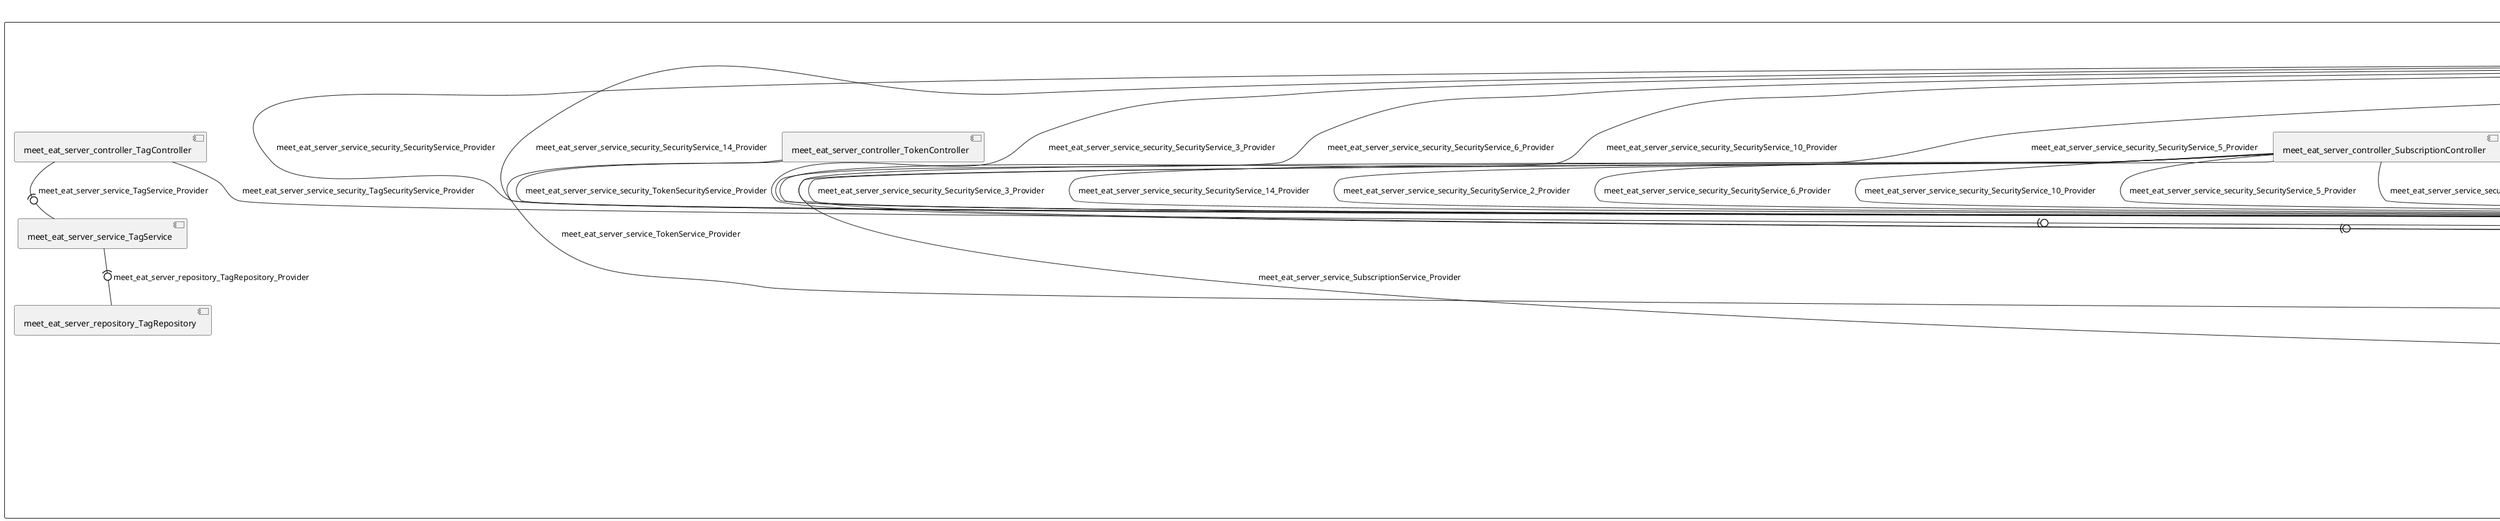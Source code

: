 @startuml
skinparam fixCircleLabelOverlapping true
skinparam componentStyle uml2
rectangle System {
[meet_eat_server_controller_BookmarkController] [[meet-eat-meet-eat-server.repository#_OnjRbNUVEe68ppilkqYeiQ]]
[meet_eat_server_controller_OfferController] [[meet-eat-meet-eat-server.repository#_OnjRbNUVEe68ppilkqYeiQ]]
[meet_eat_server_controller_ParticipationController] [[meet-eat-meet-eat-server.repository#_OnjRbNUVEe68ppilkqYeiQ]]
[meet_eat_server_controller_RatingController] [[meet-eat-meet-eat-server.repository#_OnjRbNUVEe68ppilkqYeiQ]]
[meet_eat_server_controller_ReportController] [[meet-eat-meet-eat-server.repository#_OnjRbNUVEe68ppilkqYeiQ]]
[meet_eat_server_controller_SubscriptionController] [[meet-eat-meet-eat-server.repository#_OnjRbNUVEe68ppilkqYeiQ]]
[meet_eat_server_controller_TagController] [[meet-eat-meet-eat-server.repository#_OnjRbNUVEe68ppilkqYeiQ]]
[meet_eat_server_controller_TokenController] [[meet-eat-meet-eat-server.repository#_OnjRbNUVEe68ppilkqYeiQ]]
[meet_eat_server_controller_UserController] [[meet-eat-meet-eat-server.repository#_OnjRbNUVEe68ppilkqYeiQ]]
[meet_eat_server_repository_BookmarkRepository] [[meet-eat-meet-eat-server.repository#_OnjRbNUVEe68ppilkqYeiQ]]
[meet_eat_server_repository_OfferRepository] [[meet-eat-meet-eat-server.repository#_OnjRbNUVEe68ppilkqYeiQ]]
[meet_eat_server_repository_ParticipationRepository] [[meet-eat-meet-eat-server.repository#_OnjRbNUVEe68ppilkqYeiQ]]
[meet_eat_server_repository_RatingRepository] [[meet-eat-meet-eat-server.repository#_OnjRbNUVEe68ppilkqYeiQ]]
[meet_eat_server_repository_ReportRepository] [[meet-eat-meet-eat-server.repository#_OnjRbNUVEe68ppilkqYeiQ]]
[meet_eat_server_repository_SubscriptionRepository] [[meet-eat-meet-eat-server.repository#_OnjRbNUVEe68ppilkqYeiQ]]
[meet_eat_server_repository_TagRepository] [[meet-eat-meet-eat-server.repository#_OnjRbNUVEe68ppilkqYeiQ]]
[meet_eat_server_repository_TokenRepository] [[meet-eat-meet-eat-server.repository#_OnjRbNUVEe68ppilkqYeiQ]]
[meet_eat_server_repository_UserRepository] [[meet-eat-meet-eat-server.repository#_OnjRbNUVEe68ppilkqYeiQ]]
[meet_eat_server_service_BookmarkService] [[meet-eat-meet-eat-server.repository#_OnjRbNUVEe68ppilkqYeiQ]]
[meet_eat_server_service_EmailService] [[meet-eat-meet-eat-server.repository#_OnjRbNUVEe68ppilkqYeiQ]]
[meet_eat_server_service_JavaMailSender_Provider] [[meet-eat-meet-eat-server.repository#_OnjRbNUVEe68ppilkqYeiQ]]
[meet_eat_server_service_OfferService] [[meet-eat-meet-eat-server.repository#_OnjRbNUVEe68ppilkqYeiQ]]
[meet_eat_server_service_ParticipationService] [[meet-eat-meet-eat-server.repository#_OnjRbNUVEe68ppilkqYeiQ]]
[meet_eat_server_service_RatingService] [[meet-eat-meet-eat-server.repository#_OnjRbNUVEe68ppilkqYeiQ]]
[meet_eat_server_service_ReportService] [[meet-eat-meet-eat-server.repository#_OnjRbNUVEe68ppilkqYeiQ]]
[meet_eat_server_service_SubscriptionService] [[meet-eat-meet-eat-server.repository#_OnjRbNUVEe68ppilkqYeiQ]]
[meet_eat_server_service_TagService] [[meet-eat-meet-eat-server.repository#_OnjRbNUVEe68ppilkqYeiQ]]
[meet_eat_server_service_TokenService] [[meet-eat-meet-eat-server.repository#_OnjRbNUVEe68ppilkqYeiQ]]
[meet_eat_server_service_UserService] [[meet-eat-meet-eat-server.repository#_OnjRbNUVEe68ppilkqYeiQ]]
[meet_eat_server_service_security_BookmarkSecurityService] [[meet-eat-meet-eat-server.repository#_OnjRbNUVEe68ppilkqYeiQ]]
[meet_eat_server_service_security_OfferSecurityService] [[meet-eat-meet-eat-server.repository#_OnjRbNUVEe68ppilkqYeiQ]]
[meet_eat_server_service_security_ParticipationSecurityService] [[meet-eat-meet-eat-server.repository#_OnjRbNUVEe68ppilkqYeiQ]]
[meet_eat_server_service_security_RatingSecurityService] [[meet-eat-meet-eat-server.repository#_OnjRbNUVEe68ppilkqYeiQ]]
[meet_eat_server_service_security_ReportSecurityService] [[meet-eat-meet-eat-server.repository#_OnjRbNUVEe68ppilkqYeiQ]]
[meet_eat_server_service_security_SecurityService_11_Provider] [[meet-eat-meet-eat-server.repository#_OnjRbNUVEe68ppilkqYeiQ]]
[meet_eat_server_service_security_SecurityService_13_Provider] [[meet-eat-meet-eat-server.repository#_OnjRbNUVEe68ppilkqYeiQ]]
[meet_eat_server_service_security_SecurityService_4_Provider] [[meet-eat-meet-eat-server.repository#_OnjRbNUVEe68ppilkqYeiQ]]
[meet_eat_server_service_security_SecurityService_8_Provider] [[meet-eat-meet-eat-server.repository#_OnjRbNUVEe68ppilkqYeiQ]]
[meet_eat_server_service_security_SecurityService_9_Provider] [[meet-eat-meet-eat-server.repository#_OnjRbNUVEe68ppilkqYeiQ]]
[meet_eat_server_service_security_SubscriptionSecurityService] [[meet-eat-meet-eat-server.repository#_OnjRbNUVEe68ppilkqYeiQ]]
[meet_eat_server_service_security_TagSecurityService] [[meet-eat-meet-eat-server.repository#_OnjRbNUVEe68ppilkqYeiQ]]
[meet_eat_server_service_security_TokenSecurityService] [[meet-eat-meet-eat-server.repository#_OnjRbNUVEe68ppilkqYeiQ]]
[meet_eat_server_service_security_UserSecurityService] [[meet-eat-meet-eat-server.repository#_OnjRbNUVEe68ppilkqYeiQ]]
[meet_eat_server_service_BookmarkService] -(0- [meet_eat_server_repository_BookmarkRepository] : meet_eat_server_repository_BookmarkRepository_Provider
[meet_eat_server_service_OfferService] -(0- [meet_eat_server_repository_OfferRepository] : meet_eat_server_repository_OfferRepository_Provider
[meet_eat_server_service_ParticipationService] -(0- [meet_eat_server_repository_ParticipationRepository] : meet_eat_server_repository_ParticipationRepository_Provider
[meet_eat_server_service_RatingService] -(0- [meet_eat_server_repository_RatingRepository] : meet_eat_server_repository_RatingRepository_Provider
[meet_eat_server_service_ReportService] -(0- [meet_eat_server_repository_ReportRepository] : meet_eat_server_repository_ReportRepository_Provider
[meet_eat_server_service_SubscriptionService] -(0- [meet_eat_server_repository_SubscriptionRepository] : meet_eat_server_repository_SubscriptionRepository_Provider
[meet_eat_server_service_TagService] -(0- [meet_eat_server_repository_TagRepository] : meet_eat_server_repository_TagRepository_Provider
[meet_eat_server_service_TokenService] -(0- [meet_eat_server_repository_TokenRepository] : meet_eat_server_repository_TokenRepository_Provider
[meet_eat_server_service_UserService] -(0- [meet_eat_server_repository_UserRepository] : meet_eat_server_repository_UserRepository_Provider
[meet_eat_server_controller_BookmarkController] -(0- [meet_eat_server_service_BookmarkService] : meet_eat_server_service_BookmarkService_Provider
[meet_eat_server_service_UserService] -(0- [meet_eat_server_service_BookmarkService] : meet_eat_server_service_BookmarkService_Provider
[meet_eat_server_service_OfferService] -(0- [meet_eat_server_service_BookmarkService] : meet_eat_server_service_BookmarkService_Provider
[meet_eat_server_service_UserService] -(0- [meet_eat_server_service_EmailService] : meet_eat_server_service_EmailService_Provider
[meet_eat_server_service_EmailService] -(0- [meet_eat_server_service_JavaMailSender_Provider] : meet_eat_server_service_JavaMailSender_Provider
[meet_eat_server_service_UserService] -(0- [meet_eat_server_service_OfferService] : meet_eat_server_service_OfferService_Provider
[meet_eat_server_service_ParticipationService] -(0- [meet_eat_server_service_OfferService] : meet_eat_server_service_OfferService_Provider
[meet_eat_server_controller_OfferController] -(0- [meet_eat_server_service_OfferService] : meet_eat_server_service_OfferService_Provider
[meet_eat_server_controller_ParticipationController] -(0- [meet_eat_server_service_ParticipationService] : meet_eat_server_service_ParticipationService_Provider
[meet_eat_server_service_OfferService] -(0- [meet_eat_server_service_ParticipationService] : meet_eat_server_service_ParticipationService_Provider
[meet_eat_server_service_UserService] -(0- [meet_eat_server_service_ParticipationService] : meet_eat_server_service_ParticipationService_Provider
[meet_eat_server_service_OfferService] -(0- [meet_eat_server_service_RatingService] : meet_eat_server_service_RatingService_Provider
[meet_eat_server_service_UserService] -(0- [meet_eat_server_service_RatingService] : meet_eat_server_service_RatingService_Provider
[meet_eat_server_controller_RatingController] -(0- [meet_eat_server_service_RatingService] : meet_eat_server_service_RatingService_Provider
[meet_eat_server_service_OfferService] -(0- [meet_eat_server_service_ReportService] : meet_eat_server_service_ReportService_Provider
[meet_eat_server_service_UserService] -(0- [meet_eat_server_service_ReportService] : meet_eat_server_service_ReportService_Provider
[meet_eat_server_controller_ReportController] -(0- [meet_eat_server_service_ReportService] : meet_eat_server_service_ReportService_Provider
[meet_eat_server_controller_SubscriptionController] -(0- [meet_eat_server_service_SubscriptionService] : meet_eat_server_service_SubscriptionService_Provider
[meet_eat_server_service_OfferService] -(0- [meet_eat_server_service_SubscriptionService] : meet_eat_server_service_SubscriptionService_Provider
[meet_eat_server_service_UserService] -(0- [meet_eat_server_service_SubscriptionService] : meet_eat_server_service_SubscriptionService_Provider
[meet_eat_server_controller_TagController] -(0- [meet_eat_server_service_TagService] : meet_eat_server_service_TagService_Provider
[meet_eat_server_service_security_ReportSecurityService] -(0- [meet_eat_server_service_TokenService] : meet_eat_server_service_TokenService_Provider
[meet_eat_server_controller_TokenController] -(0- [meet_eat_server_service_TokenService] : meet_eat_server_service_TokenService_Provider
[meet_eat_server_service_security_BookmarkSecurityService] -(0- [meet_eat_server_service_TokenService] : meet_eat_server_service_TokenService_Provider
[meet_eat_server_service_security_ParticipationSecurityService] -(0- [meet_eat_server_service_TokenService] : meet_eat_server_service_TokenService_Provider
[meet_eat_server_service_UserService] -(0- [meet_eat_server_service_TokenService] : meet_eat_server_service_TokenService_Provider
[meet_eat_server_service_security_SubscriptionSecurityService] -(0- [meet_eat_server_service_TokenService] : meet_eat_server_service_TokenService_Provider
[meet_eat_server_service_security_TagSecurityService] -(0- [meet_eat_server_service_TokenService] : meet_eat_server_service_TokenService_Provider
[meet_eat_server_service_security_UserSecurityService] -(0- [meet_eat_server_service_TokenService] : meet_eat_server_service_TokenService_Provider
[meet_eat_server_service_security_RatingSecurityService] -(0- [meet_eat_server_service_TokenService] : meet_eat_server_service_TokenService_Provider
[meet_eat_server_service_security_OfferSecurityService] -(0- [meet_eat_server_service_TokenService] : meet_eat_server_service_TokenService_Provider
[meet_eat_server_service_security_TokenSecurityService] -(0- [meet_eat_server_service_TokenService] : meet_eat_server_service_TokenService_Provider
[meet_eat_server_controller_UserController] -(0- [meet_eat_server_service_UserService] : meet_eat_server_service_UserService_Provider
[meet_eat_server_service_SubscriptionService] -(0- [meet_eat_server_service_UserService] : meet_eat_server_service_UserService_Provider
[meet_eat_server_service_RatingService] -(0- [meet_eat_server_service_UserService] : meet_eat_server_service_UserService_Provider
[meet_eat_server_service_BookmarkService] -(0- [meet_eat_server_service_UserService] : meet_eat_server_service_UserService_Provider
[meet_eat_server_service_OfferService] -(0- [meet_eat_server_service_UserService] : meet_eat_server_service_UserService_Provider
[meet_eat_server_service_TokenService] -(0- [meet_eat_server_service_UserService] : meet_eat_server_service_UserService_Provider
[meet_eat_server_controller_OfferController] -(0- [meet_eat_server_service_security_OfferSecurityService] : meet_eat_server_service_security_OfferSecurityService_Provider
[meet_eat_server_controller_SubscriptionController] -(0- [meet_eat_server_service_security_RatingSecurityService] : meet_eat_server_service_security_SecurityService_10_Provider
[meet_eat_server_controller_BookmarkController] -(0- [meet_eat_server_service_security_RatingSecurityService] : meet_eat_server_service_security_SecurityService_10_Provider
[meet_eat_server_controller_RatingController] -(0- [meet_eat_server_service_security_RatingSecurityService] : meet_eat_server_service_security_SecurityService_10_Provider
[meet_eat_server_controller_ReportController] -(0- [meet_eat_server_service_security_RatingSecurityService] : meet_eat_server_service_security_SecurityService_10_Provider
[meet_eat_server_controller_ParticipationController] -(0- [meet_eat_server_service_security_RatingSecurityService] : meet_eat_server_service_security_SecurityService_10_Provider
[meet_eat_server_controller_SubscriptionController] -(0- [meet_eat_server_service_security_SecurityService_11_Provider] : meet_eat_server_service_security_SecurityService_11_Provider
[meet_eat_server_controller_BookmarkController] -(0- [meet_eat_server_service_security_SecurityService_11_Provider] : meet_eat_server_service_security_SecurityService_11_Provider
[meet_eat_server_controller_ParticipationController] -(0- [meet_eat_server_service_security_SecurityService_11_Provider] : meet_eat_server_service_security_SecurityService_11_Provider
[meet_eat_server_controller_RatingController] -(0- [meet_eat_server_service_security_SecurityService_11_Provider] : meet_eat_server_service_security_SecurityService_11_Provider
[meet_eat_server_controller_ReportController] -(0- [meet_eat_server_service_security_SecurityService_11_Provider] : meet_eat_server_service_security_SecurityService_11_Provider
[meet_eat_server_controller_SubscriptionController] -(0- [meet_eat_server_service_security_UserSecurityService] : meet_eat_server_service_security_SecurityService_12_Provider
[meet_eat_server_controller_RatingController] -(0- [meet_eat_server_service_security_UserSecurityService] : meet_eat_server_service_security_SecurityService_12_Provider
[meet_eat_server_controller_ParticipationController] -(0- [meet_eat_server_service_security_UserSecurityService] : meet_eat_server_service_security_SecurityService_12_Provider
[meet_eat_server_controller_ReportController] -(0- [meet_eat_server_service_security_UserSecurityService] : meet_eat_server_service_security_SecurityService_12_Provider
[meet_eat_server_controller_BookmarkController] -(0- [meet_eat_server_service_security_UserSecurityService] : meet_eat_server_service_security_SecurityService_12_Provider
[meet_eat_server_controller_SubscriptionController] -(0- [meet_eat_server_service_security_SecurityService_13_Provider] : meet_eat_server_service_security_SecurityService_13_Provider
[meet_eat_server_controller_ParticipationController] -(0- [meet_eat_server_service_security_SecurityService_13_Provider] : meet_eat_server_service_security_SecurityService_13_Provider
[meet_eat_server_controller_BookmarkController] -(0- [meet_eat_server_service_security_SecurityService_13_Provider] : meet_eat_server_service_security_SecurityService_13_Provider
[meet_eat_server_controller_ReportController] -(0- [meet_eat_server_service_security_SecurityService_13_Provider] : meet_eat_server_service_security_SecurityService_13_Provider
[meet_eat_server_controller_RatingController] -(0- [meet_eat_server_service_security_SecurityService_13_Provider] : meet_eat_server_service_security_SecurityService_13_Provider
[meet_eat_server_controller_ParticipationController] -(0- [meet_eat_server_service_security_BookmarkSecurityService] : meet_eat_server_service_security_SecurityService_14_Provider
[meet_eat_server_controller_BookmarkController] -(0- [meet_eat_server_service_security_BookmarkSecurityService] : meet_eat_server_service_security_SecurityService_14_Provider
[meet_eat_server_controller_SubscriptionController] -(0- [meet_eat_server_service_security_BookmarkSecurityService] : meet_eat_server_service_security_SecurityService_14_Provider
[meet_eat_server_controller_ReportController] -(0- [meet_eat_server_service_security_BookmarkSecurityService] : meet_eat_server_service_security_SecurityService_14_Provider
[meet_eat_server_controller_RatingController] -(0- [meet_eat_server_service_security_BookmarkSecurityService] : meet_eat_server_service_security_SecurityService_14_Provider
[meet_eat_server_controller_SubscriptionController] -(0- [meet_eat_server_service_security_TokenSecurityService] : meet_eat_server_service_security_SecurityService_2_Provider
[meet_eat_server_controller_ParticipationController] -(0- [meet_eat_server_service_security_TokenSecurityService] : meet_eat_server_service_security_SecurityService_2_Provider
[meet_eat_server_controller_ReportController] -(0- [meet_eat_server_service_security_TokenSecurityService] : meet_eat_server_service_security_SecurityService_2_Provider
[meet_eat_server_controller_RatingController] -(0- [meet_eat_server_service_security_TokenSecurityService] : meet_eat_server_service_security_SecurityService_2_Provider
[meet_eat_server_controller_BookmarkController] -(0- [meet_eat_server_service_security_TokenSecurityService] : meet_eat_server_service_security_SecurityService_2_Provider
[meet_eat_server_controller_SubscriptionController] -(0- [meet_eat_server_service_security_TagSecurityService] : meet_eat_server_service_security_SecurityService_3_Provider
[meet_eat_server_controller_ReportController] -(0- [meet_eat_server_service_security_TagSecurityService] : meet_eat_server_service_security_SecurityService_3_Provider
[meet_eat_server_controller_BookmarkController] -(0- [meet_eat_server_service_security_TagSecurityService] : meet_eat_server_service_security_SecurityService_3_Provider
[meet_eat_server_controller_ParticipationController] -(0- [meet_eat_server_service_security_TagSecurityService] : meet_eat_server_service_security_SecurityService_3_Provider
[meet_eat_server_controller_RatingController] -(0- [meet_eat_server_service_security_TagSecurityService] : meet_eat_server_service_security_SecurityService_3_Provider
[meet_eat_server_controller_ReportController] -(0- [meet_eat_server_service_security_SecurityService_4_Provider] : meet_eat_server_service_security_SecurityService_4_Provider
[meet_eat_server_controller_BookmarkController] -(0- [meet_eat_server_service_security_SecurityService_4_Provider] : meet_eat_server_service_security_SecurityService_4_Provider
[meet_eat_server_controller_SubscriptionController] -(0- [meet_eat_server_service_security_SecurityService_4_Provider] : meet_eat_server_service_security_SecurityService_4_Provider
[meet_eat_server_controller_ParticipationController] -(0- [meet_eat_server_service_security_SecurityService_4_Provider] : meet_eat_server_service_security_SecurityService_4_Provider
[meet_eat_server_controller_RatingController] -(0- [meet_eat_server_service_security_SecurityService_4_Provider] : meet_eat_server_service_security_SecurityService_4_Provider
[meet_eat_server_controller_ReportController] -(0- [meet_eat_server_service_security_ReportSecurityService] : meet_eat_server_service_security_SecurityService_5_Provider
[meet_eat_server_controller_BookmarkController] -(0- [meet_eat_server_service_security_ReportSecurityService] : meet_eat_server_service_security_SecurityService_5_Provider
[meet_eat_server_controller_SubscriptionController] -(0- [meet_eat_server_service_security_ReportSecurityService] : meet_eat_server_service_security_SecurityService_5_Provider
[meet_eat_server_controller_RatingController] -(0- [meet_eat_server_service_security_ReportSecurityService] : meet_eat_server_service_security_SecurityService_5_Provider
[meet_eat_server_controller_ParticipationController] -(0- [meet_eat_server_service_security_ReportSecurityService] : meet_eat_server_service_security_SecurityService_5_Provider
[meet_eat_server_controller_BookmarkController] -(0- [meet_eat_server_service_security_ParticipationSecurityService] : meet_eat_server_service_security_SecurityService_6_Provider
[meet_eat_server_controller_ReportController] -(0- [meet_eat_server_service_security_ParticipationSecurityService] : meet_eat_server_service_security_SecurityService_6_Provider
[meet_eat_server_controller_RatingController] -(0- [meet_eat_server_service_security_ParticipationSecurityService] : meet_eat_server_service_security_SecurityService_6_Provider
[meet_eat_server_controller_SubscriptionController] -(0- [meet_eat_server_service_security_ParticipationSecurityService] : meet_eat_server_service_security_SecurityService_6_Provider
[meet_eat_server_controller_ParticipationController] -(0- [meet_eat_server_service_security_ParticipationSecurityService] : meet_eat_server_service_security_SecurityService_6_Provider
[meet_eat_server_controller_SubscriptionController] -(0- [meet_eat_server_service_security_OfferSecurityService] : meet_eat_server_service_security_SecurityService_7_Provider
[meet_eat_server_controller_BookmarkController] -(0- [meet_eat_server_service_security_OfferSecurityService] : meet_eat_server_service_security_SecurityService_7_Provider
[meet_eat_server_controller_RatingController] -(0- [meet_eat_server_service_security_OfferSecurityService] : meet_eat_server_service_security_SecurityService_7_Provider
[meet_eat_server_controller_ReportController] -(0- [meet_eat_server_service_security_OfferSecurityService] : meet_eat_server_service_security_SecurityService_7_Provider
[meet_eat_server_controller_ParticipationController] -(0- [meet_eat_server_service_security_OfferSecurityService] : meet_eat_server_service_security_SecurityService_7_Provider
[meet_eat_server_controller_ReportController] -(0- [meet_eat_server_service_security_SecurityService_8_Provider] : meet_eat_server_service_security_SecurityService_8_Provider
[meet_eat_server_controller_BookmarkController] -(0- [meet_eat_server_service_security_SecurityService_8_Provider] : meet_eat_server_service_security_SecurityService_8_Provider
[meet_eat_server_controller_RatingController] -(0- [meet_eat_server_service_security_SecurityService_8_Provider] : meet_eat_server_service_security_SecurityService_8_Provider
[meet_eat_server_controller_SubscriptionController] -(0- [meet_eat_server_service_security_SecurityService_8_Provider] : meet_eat_server_service_security_SecurityService_8_Provider
[meet_eat_server_controller_ParticipationController] -(0- [meet_eat_server_service_security_SecurityService_8_Provider] : meet_eat_server_service_security_SecurityService_8_Provider
[meet_eat_server_controller_SubscriptionController] -(0- [meet_eat_server_service_security_SecurityService_9_Provider] : meet_eat_server_service_security_SecurityService_9_Provider
[meet_eat_server_controller_RatingController] -(0- [meet_eat_server_service_security_SecurityService_9_Provider] : meet_eat_server_service_security_SecurityService_9_Provider
[meet_eat_server_controller_ReportController] -(0- [meet_eat_server_service_security_SecurityService_9_Provider] : meet_eat_server_service_security_SecurityService_9_Provider
[meet_eat_server_controller_BookmarkController] -(0- [meet_eat_server_service_security_SecurityService_9_Provider] : meet_eat_server_service_security_SecurityService_9_Provider
[meet_eat_server_controller_ParticipationController] -(0- [meet_eat_server_service_security_SecurityService_9_Provider] : meet_eat_server_service_security_SecurityService_9_Provider
[meet_eat_server_controller_ParticipationController] -(0- [meet_eat_server_service_security_SubscriptionSecurityService] : meet_eat_server_service_security_SecurityService_Provider
[meet_eat_server_controller_ReportController] -(0- [meet_eat_server_service_security_SubscriptionSecurityService] : meet_eat_server_service_security_SecurityService_Provider
[meet_eat_server_controller_RatingController] -(0- [meet_eat_server_service_security_SubscriptionSecurityService] : meet_eat_server_service_security_SecurityService_Provider
[meet_eat_server_controller_SubscriptionController] -(0- [meet_eat_server_service_security_SubscriptionSecurityService] : meet_eat_server_service_security_SecurityService_Provider
[meet_eat_server_controller_BookmarkController] -(0- [meet_eat_server_service_security_SubscriptionSecurityService] : meet_eat_server_service_security_SecurityService_Provider
[meet_eat_server_controller_TagController] -(0- [meet_eat_server_service_security_TagSecurityService] : meet_eat_server_service_security_TagSecurityService_Provider
[meet_eat_server_controller_TokenController] -(0- [meet_eat_server_service_security_TokenSecurityService] : meet_eat_server_service_security_TokenSecurityService_Provider
[meet_eat_server_controller_UserController] -(0- [meet_eat_server_service_security_UserSecurityService] : meet_eat_server_service_security_UserSecurityService_Provider
}

@enduml
